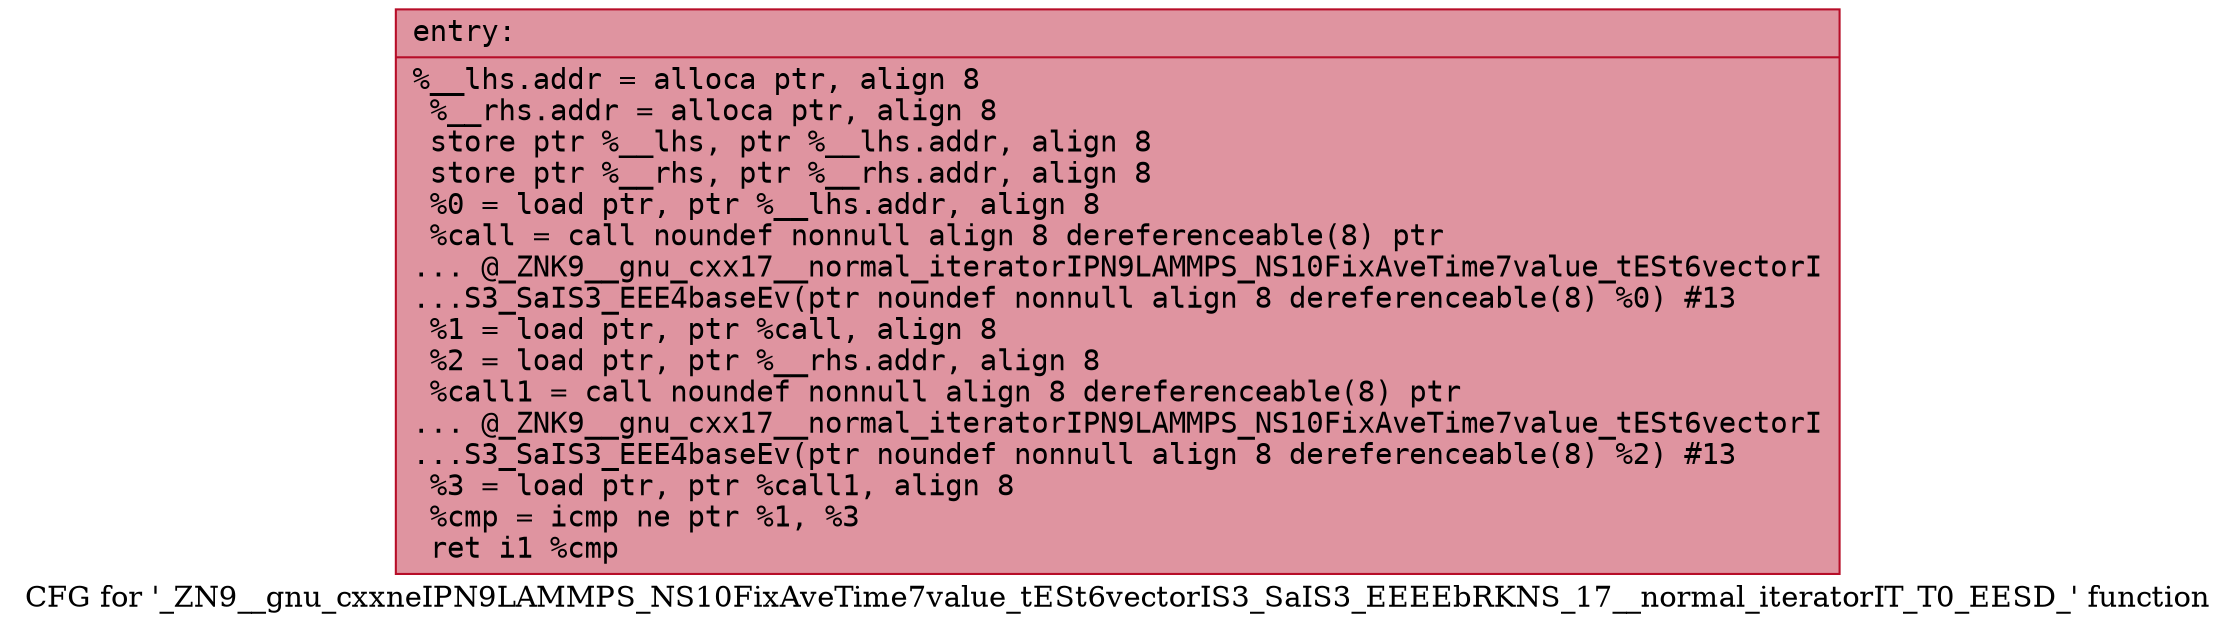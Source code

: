 digraph "CFG for '_ZN9__gnu_cxxneIPN9LAMMPS_NS10FixAveTime7value_tESt6vectorIS3_SaIS3_EEEEbRKNS_17__normal_iteratorIT_T0_EESD_' function" {
	label="CFG for '_ZN9__gnu_cxxneIPN9LAMMPS_NS10FixAveTime7value_tESt6vectorIS3_SaIS3_EEEEbRKNS_17__normal_iteratorIT_T0_EESD_' function";

	Node0x560f93b10ac0 [shape=record,color="#b70d28ff", style=filled, fillcolor="#b70d2870" fontname="Courier",label="{entry:\l|  %__lhs.addr = alloca ptr, align 8\l  %__rhs.addr = alloca ptr, align 8\l  store ptr %__lhs, ptr %__lhs.addr, align 8\l  store ptr %__rhs, ptr %__rhs.addr, align 8\l  %0 = load ptr, ptr %__lhs.addr, align 8\l  %call = call noundef nonnull align 8 dereferenceable(8) ptr\l... @_ZNK9__gnu_cxx17__normal_iteratorIPN9LAMMPS_NS10FixAveTime7value_tESt6vectorI\l...S3_SaIS3_EEE4baseEv(ptr noundef nonnull align 8 dereferenceable(8) %0) #13\l  %1 = load ptr, ptr %call, align 8\l  %2 = load ptr, ptr %__rhs.addr, align 8\l  %call1 = call noundef nonnull align 8 dereferenceable(8) ptr\l... @_ZNK9__gnu_cxx17__normal_iteratorIPN9LAMMPS_NS10FixAveTime7value_tESt6vectorI\l...S3_SaIS3_EEE4baseEv(ptr noundef nonnull align 8 dereferenceable(8) %2) #13\l  %3 = load ptr, ptr %call1, align 8\l  %cmp = icmp ne ptr %1, %3\l  ret i1 %cmp\l}"];
}
